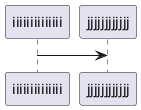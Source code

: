 {
  "sha1": "jdvm582e7o1kz0mnej0lcnchtz7nt2h",
  "insertion": {
    "when": "2024-06-03T18:59:31.768Z",
    "user": "plantuml@gmail.com"
  }
}
@startuml
iiiiiiiiiiiiii -> jjjjjjjjjjjj
@enduml
